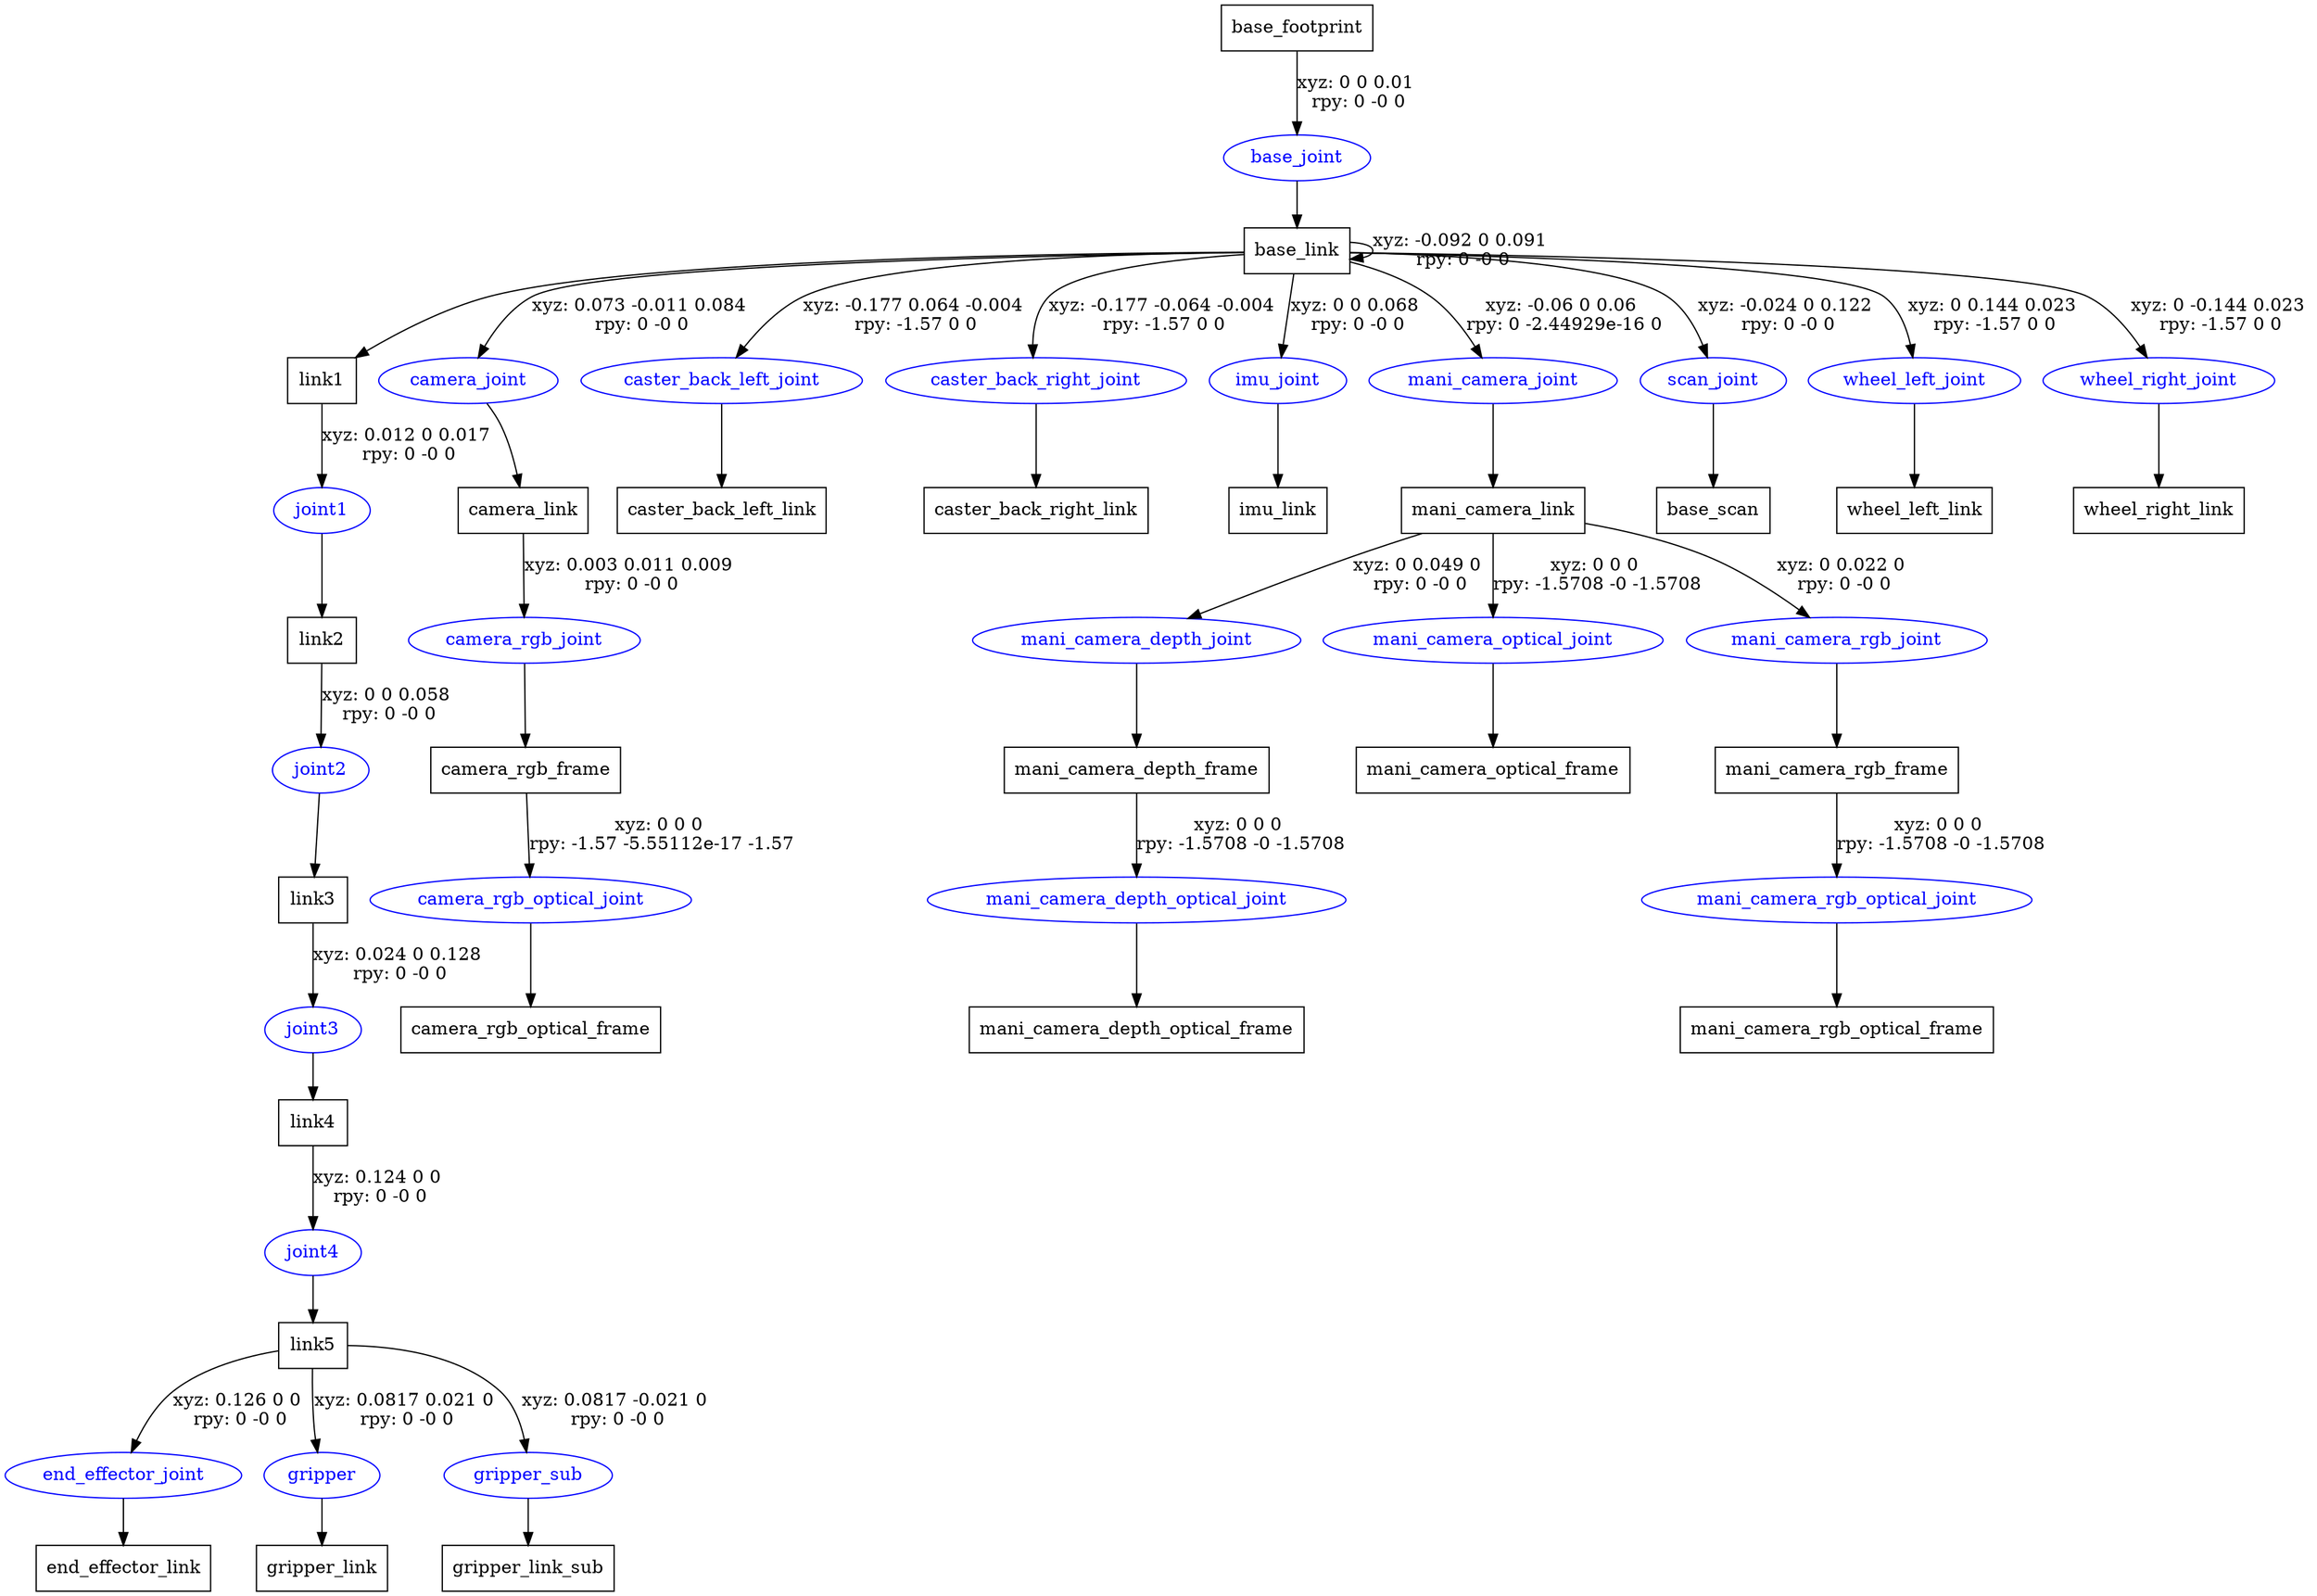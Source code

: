 digraph G {
node [shape=box];
"base_footprint" [label="base_footprint"];
"base_link" [label="base_link"];
"link1" [label="link1"];
"link2" [label="link2"];
"link3" [label="link3"];
"link4" [label="link4"];
"link5" [label="link5"];
"end_effector_link" [label="end_effector_link"];
"gripper_link" [label="gripper_link"];
"gripper_link_sub" [label="gripper_link_sub"];
"camera_link" [label="camera_link"];
"camera_rgb_frame" [label="camera_rgb_frame"];
"camera_rgb_optical_frame" [label="camera_rgb_optical_frame"];
"caster_back_left_link" [label="caster_back_left_link"];
"caster_back_right_link" [label="caster_back_right_link"];
"imu_link" [label="imu_link"];
"mani_camera_link" [label="mani_camera_link"];
"mani_camera_depth_frame" [label="mani_camera_depth_frame"];
"mani_camera_depth_optical_frame" [label="mani_camera_depth_optical_frame"];
"mani_camera_optical_frame" [label="mani_camera_optical_frame"];
"mani_camera_rgb_frame" [label="mani_camera_rgb_frame"];
"mani_camera_rgb_optical_frame" [label="mani_camera_rgb_optical_frame"];
"base_scan" [label="base_scan"];
"wheel_left_link" [label="wheel_left_link"];
"wheel_right_link" [label="wheel_right_link"];
node [shape=ellipse, color=blue, fontcolor=blue];
"base_footprint" -> "base_joint" [label="xyz: 0 0 0.01 \nrpy: 0 -0 0"]
"base_joint" -> "base_link"
"base_link" -> "base_link" [label="xyz: -0.092 0 0.091 \nrpy: 0 -0 0"]
"base_link" -> "link1"
"link1" -> "joint1" [label="xyz: 0.012 0 0.017 \nrpy: 0 -0 0"]
"joint1" -> "link2"
"link2" -> "joint2" [label="xyz: 0 0 0.058 \nrpy: 0 -0 0"]
"joint2" -> "link3"
"link3" -> "joint3" [label="xyz: 0.024 0 0.128 \nrpy: 0 -0 0"]
"joint3" -> "link4"
"link4" -> "joint4" [label="xyz: 0.124 0 0 \nrpy: 0 -0 0"]
"joint4" -> "link5"
"link5" -> "end_effector_joint" [label="xyz: 0.126 0 0 \nrpy: 0 -0 0"]
"end_effector_joint" -> "end_effector_link"
"link5" -> "gripper" [label="xyz: 0.0817 0.021 0 \nrpy: 0 -0 0"]
"gripper" -> "gripper_link"
"link5" -> "gripper_sub" [label="xyz: 0.0817 -0.021 0 \nrpy: 0 -0 0"]
"gripper_sub" -> "gripper_link_sub"
"base_link" -> "camera_joint" [label="xyz: 0.073 -0.011 0.084 \nrpy: 0 -0 0"]
"camera_joint" -> "camera_link"
"camera_link" -> "camera_rgb_joint" [label="xyz: 0.003 0.011 0.009 \nrpy: 0 -0 0"]
"camera_rgb_joint" -> "camera_rgb_frame"
"camera_rgb_frame" -> "camera_rgb_optical_joint" [label="xyz: 0 0 0 \nrpy: -1.57 -5.55112e-17 -1.57"]
"camera_rgb_optical_joint" -> "camera_rgb_optical_frame"
"base_link" -> "caster_back_left_joint" [label="xyz: -0.177 0.064 -0.004 \nrpy: -1.57 0 0"]
"caster_back_left_joint" -> "caster_back_left_link"
"base_link" -> "caster_back_right_joint" [label="xyz: -0.177 -0.064 -0.004 \nrpy: -1.57 0 0"]
"caster_back_right_joint" -> "caster_back_right_link"
"base_link" -> "imu_joint" [label="xyz: 0 0 0.068 \nrpy: 0 -0 0"]
"imu_joint" -> "imu_link"
"base_link" -> "mani_camera_joint" [label="xyz: -0.06 0 0.06 \nrpy: 0 -2.44929e-16 0"]
"mani_camera_joint" -> "mani_camera_link"
"mani_camera_link" -> "mani_camera_depth_joint" [label="xyz: 0 0.049 0 \nrpy: 0 -0 0"]
"mani_camera_depth_joint" -> "mani_camera_depth_frame"
"mani_camera_depth_frame" -> "mani_camera_depth_optical_joint" [label="xyz: 0 0 0 \nrpy: -1.5708 -0 -1.5708"]
"mani_camera_depth_optical_joint" -> "mani_camera_depth_optical_frame"
"mani_camera_link" -> "mani_camera_optical_joint" [label="xyz: 0 0 0 \nrpy: -1.5708 -0 -1.5708"]
"mani_camera_optical_joint" -> "mani_camera_optical_frame"
"mani_camera_link" -> "mani_camera_rgb_joint" [label="xyz: 0 0.022 0 \nrpy: 0 -0 0"]
"mani_camera_rgb_joint" -> "mani_camera_rgb_frame"
"mani_camera_rgb_frame" -> "mani_camera_rgb_optical_joint" [label="xyz: 0 0 0 \nrpy: -1.5708 -0 -1.5708"]
"mani_camera_rgb_optical_joint" -> "mani_camera_rgb_optical_frame"
"base_link" -> "scan_joint" [label="xyz: -0.024 0 0.122 \nrpy: 0 -0 0"]
"scan_joint" -> "base_scan"
"base_link" -> "wheel_left_joint" [label="xyz: 0 0.144 0.023 \nrpy: -1.57 0 0"]
"wheel_left_joint" -> "wheel_left_link"
"base_link" -> "wheel_right_joint" [label="xyz: 0 -0.144 0.023 \nrpy: -1.57 0 0"]
"wheel_right_joint" -> "wheel_right_link"
}
